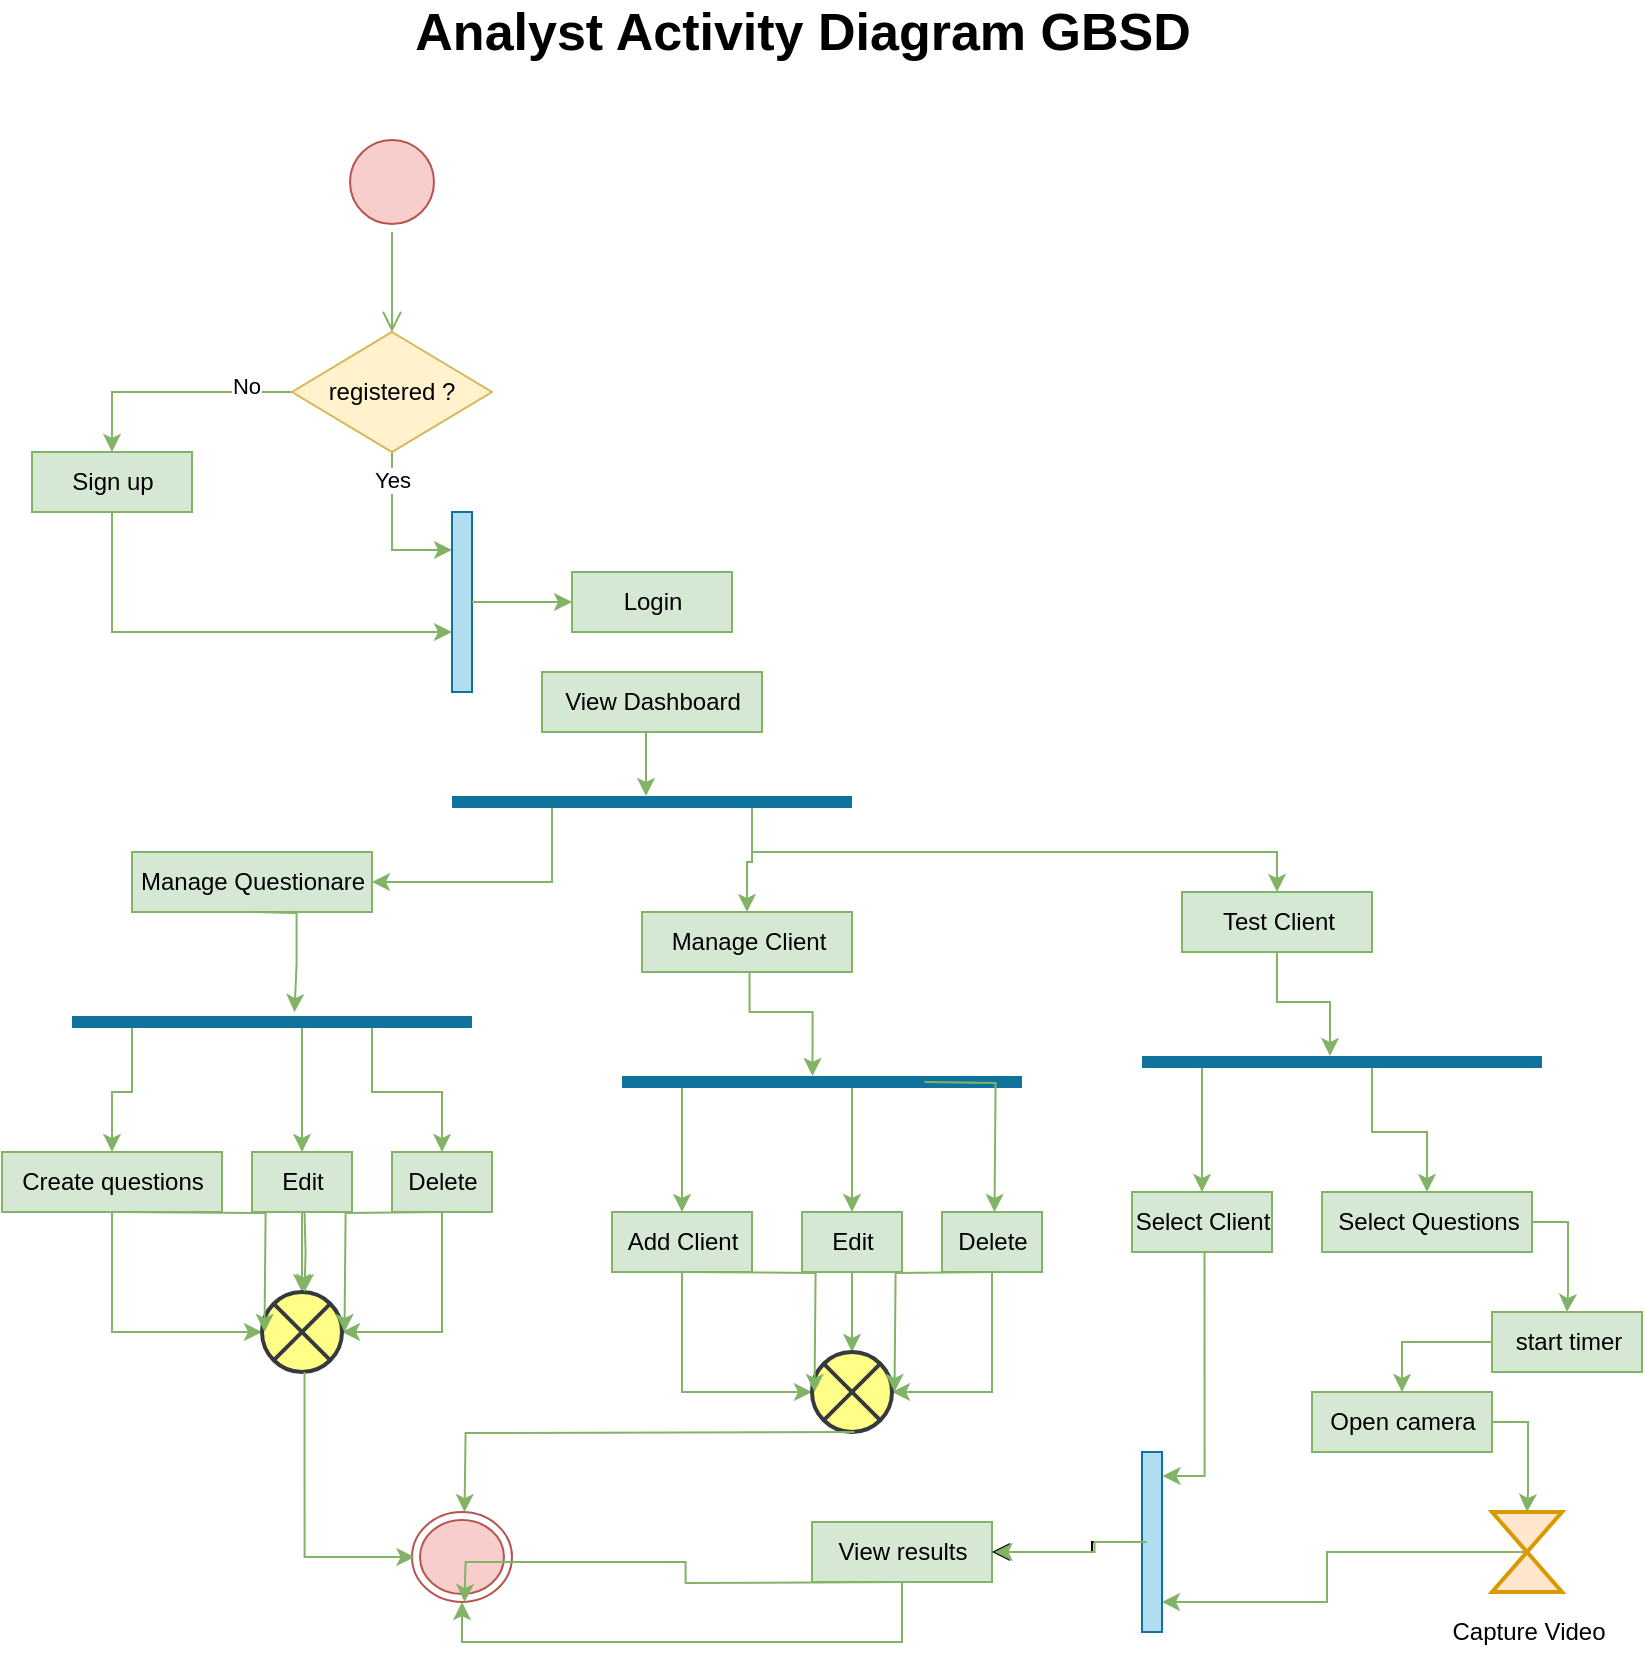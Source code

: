 <mxfile version="16.0.0" type="github">
  <diagram id="KFxLg2QQv44FPPkiTmiG" name="Page-1">
    <mxGraphModel dx="1102" dy="614" grid="1" gridSize="10" guides="1" tooltips="1" connect="1" arrows="1" fold="1" page="1" pageScale="1" pageWidth="850" pageHeight="1100" math="0" shadow="0">
      <root>
        <mxCell id="0" />
        <mxCell id="1" parent="0" />
        <mxCell id="ETj0uI6q2n11_R9Ab5VP-1" value="" style="ellipse;html=1;shape=startState;fillColor=#f8cecc;strokeColor=#b85450;" vertex="1" parent="1">
          <mxGeometry x="195" y="80" width="50" height="50" as="geometry" />
        </mxCell>
        <mxCell id="ETj0uI6q2n11_R9Ab5VP-2" value="" style="edgeStyle=orthogonalEdgeStyle;html=1;verticalAlign=bottom;endArrow=open;endSize=8;strokeColor=#82b366;rounded=0;fillColor=#d5e8d4;exitX=0.5;exitY=1;exitDx=0;exitDy=0;entryX=0.5;entryY=0;entryDx=0;entryDy=0;" edge="1" source="ETj0uI6q2n11_R9Ab5VP-1" parent="1" target="ETj0uI6q2n11_R9Ab5VP-3">
          <mxGeometry relative="1" as="geometry">
            <mxPoint x="220" y="160" as="targetPoint" />
            <Array as="points" />
          </mxGeometry>
        </mxCell>
        <mxCell id="ETj0uI6q2n11_R9Ab5VP-6" style="edgeStyle=orthogonalEdgeStyle;rounded=0;orthogonalLoop=1;jettySize=auto;html=1;exitX=0;exitY=0.5;exitDx=0;exitDy=0;entryX=0.5;entryY=0;entryDx=0;entryDy=0;fillColor=#d5e8d4;strokeColor=#82b366;" edge="1" parent="1" source="ETj0uI6q2n11_R9Ab5VP-3" target="ETj0uI6q2n11_R9Ab5VP-4">
          <mxGeometry relative="1" as="geometry" />
        </mxCell>
        <mxCell id="ETj0uI6q2n11_R9Ab5VP-9" value="No" style="edgeLabel;html=1;align=center;verticalAlign=middle;resizable=0;points=[];" vertex="1" connectable="0" parent="ETj0uI6q2n11_R9Ab5VP-6">
          <mxGeometry x="-0.617" y="-3" relative="1" as="geometry">
            <mxPoint as="offset" />
          </mxGeometry>
        </mxCell>
        <mxCell id="ETj0uI6q2n11_R9Ab5VP-7" style="edgeStyle=orthogonalEdgeStyle;rounded=0;orthogonalLoop=1;jettySize=auto;html=1;exitX=0.5;exitY=1;exitDx=0;exitDy=0;entryX=0;entryY=0.211;entryDx=0;entryDy=0;entryPerimeter=0;fillColor=#d5e8d4;strokeColor=#82b366;" edge="1" parent="1" source="ETj0uI6q2n11_R9Ab5VP-3" target="ETj0uI6q2n11_R9Ab5VP-8">
          <mxGeometry relative="1" as="geometry">
            <Array as="points">
              <mxPoint x="220" y="289" />
            </Array>
          </mxGeometry>
        </mxCell>
        <mxCell id="ETj0uI6q2n11_R9Ab5VP-10" value="Yes" style="edgeLabel;html=1;align=center;verticalAlign=middle;resizable=0;points=[];" vertex="1" connectable="0" parent="ETj0uI6q2n11_R9Ab5VP-7">
          <mxGeometry x="-0.64" relative="1" as="geometry">
            <mxPoint as="offset" />
          </mxGeometry>
        </mxCell>
        <mxCell id="ETj0uI6q2n11_R9Ab5VP-3" value="registered ?" style="rhombus;whiteSpace=wrap;html=1;fillColor=#fff2cc;strokeColor=#d6b656;" vertex="1" parent="1">
          <mxGeometry x="170" y="180" width="100" height="60" as="geometry" />
        </mxCell>
        <mxCell id="ETj0uI6q2n11_R9Ab5VP-11" style="edgeStyle=orthogonalEdgeStyle;rounded=0;orthogonalLoop=1;jettySize=auto;html=1;exitX=0.5;exitY=1;exitDx=0;exitDy=0;entryX=0;entryY=0.667;entryDx=0;entryDy=0;entryPerimeter=0;fillColor=#d5e8d4;strokeColor=#82b366;" edge="1" parent="1" source="ETj0uI6q2n11_R9Ab5VP-4" target="ETj0uI6q2n11_R9Ab5VP-8">
          <mxGeometry relative="1" as="geometry" />
        </mxCell>
        <mxCell id="ETj0uI6q2n11_R9Ab5VP-4" value="Sign up" style="html=1;dashed=0;whitespace=wrap;fillColor=#d5e8d4;strokeColor=#82b366;" vertex="1" parent="1">
          <mxGeometry x="40" y="240" width="80" height="30" as="geometry" />
        </mxCell>
        <mxCell id="ETj0uI6q2n11_R9Ab5VP-5" value="Login" style="html=1;dashed=0;whitespace=wrap;fillColor=#d5e8d4;strokeColor=#82b366;" vertex="1" parent="1">
          <mxGeometry x="310" y="300" width="80" height="30" as="geometry" />
        </mxCell>
        <mxCell id="ETj0uI6q2n11_R9Ab5VP-8" value="" style="html=1;points=[];perimeter=orthogonalPerimeter;fillColor=#b1ddf0;strokeColor=#10739e;" vertex="1" parent="1">
          <mxGeometry x="250" y="270" width="10" height="90" as="geometry" />
        </mxCell>
        <mxCell id="ETj0uI6q2n11_R9Ab5VP-12" style="edgeStyle=orthogonalEdgeStyle;rounded=0;orthogonalLoop=1;jettySize=auto;html=1;exitX=1;exitY=0.5;exitDx=0;exitDy=0;entryX=0;entryY=0.5;entryDx=0;entryDy=0;exitPerimeter=0;fillColor=#d5e8d4;strokeColor=#82b366;" edge="1" parent="1" source="ETj0uI6q2n11_R9Ab5VP-8" target="ETj0uI6q2n11_R9Ab5VP-5">
          <mxGeometry relative="1" as="geometry">
            <mxPoint x="230" y="250" as="sourcePoint" />
            <mxPoint x="260" y="298.99" as="targetPoint" />
            <Array as="points">
              <mxPoint x="290" y="315" />
              <mxPoint x="290" y="315" />
            </Array>
          </mxGeometry>
        </mxCell>
        <mxCell id="ETj0uI6q2n11_R9Ab5VP-33" style="edgeStyle=orthogonalEdgeStyle;rounded=0;orthogonalLoop=1;jettySize=auto;html=1;exitX=0.5;exitY=1;exitDx=0;exitDy=0;entryX=0.485;entryY=0.2;entryDx=0;entryDy=0;entryPerimeter=0;fillColor=#d5e8d4;strokeColor=#82b366;" edge="1" parent="1" source="ETj0uI6q2n11_R9Ab5VP-14" target="ETj0uI6q2n11_R9Ab5VP-32">
          <mxGeometry relative="1" as="geometry" />
        </mxCell>
        <mxCell id="ETj0uI6q2n11_R9Ab5VP-14" value="View Dashboard" style="html=1;dashed=0;whitespace=wrap;fillColor=#d5e8d4;strokeColor=#82b366;" vertex="1" parent="1">
          <mxGeometry x="295" y="350" width="110" height="30" as="geometry" />
        </mxCell>
        <mxCell id="ETj0uI6q2n11_R9Ab5VP-16" value="Manage Questionare" style="html=1;dashed=0;whitespace=wrap;fillColor=#d5e8d4;strokeColor=#82b366;" vertex="1" parent="1">
          <mxGeometry x="90" y="440" width="120" height="30" as="geometry" />
        </mxCell>
        <mxCell id="ETj0uI6q2n11_R9Ab5VP-17" value="" style="ellipse;html=1;shape=endState;fillColor=#f8cecc;strokeColor=#b85450;" vertex="1" parent="1">
          <mxGeometry x="230" y="770" width="50" height="45" as="geometry" />
        </mxCell>
        <mxCell id="ETj0uI6q2n11_R9Ab5VP-22" style="edgeStyle=orthogonalEdgeStyle;rounded=0;orthogonalLoop=1;jettySize=auto;html=1;exitX=0.25;exitY=0.5;exitDx=0;exitDy=0;exitPerimeter=0;fillColor=#d5e8d4;strokeColor=#82b366;" edge="1" parent="1" source="ETj0uI6q2n11_R9Ab5VP-19">
          <mxGeometry relative="1" as="geometry">
            <mxPoint x="80" y="590" as="targetPoint" />
            <Array as="points">
              <mxPoint x="90" y="525" />
              <mxPoint x="90" y="560" />
              <mxPoint x="80" y="560" />
            </Array>
          </mxGeometry>
        </mxCell>
        <mxCell id="ETj0uI6q2n11_R9Ab5VP-26" style="edgeStyle=orthogonalEdgeStyle;rounded=0;orthogonalLoop=1;jettySize=auto;html=1;exitX=0.75;exitY=0.5;exitDx=0;exitDy=0;exitPerimeter=0;entryX=0.5;entryY=0;entryDx=0;entryDy=0;fillColor=#d5e8d4;strokeColor=#82b366;" edge="1" parent="1" source="ETj0uI6q2n11_R9Ab5VP-19" target="ETj0uI6q2n11_R9Ab5VP-25">
          <mxGeometry relative="1" as="geometry" />
        </mxCell>
        <mxCell id="ETj0uI6q2n11_R9Ab5VP-27" style="edgeStyle=orthogonalEdgeStyle;rounded=0;orthogonalLoop=1;jettySize=auto;html=1;exitX=0.25;exitY=0.5;exitDx=0;exitDy=0;exitPerimeter=0;entryX=0.5;entryY=0;entryDx=0;entryDy=0;fillColor=#d5e8d4;strokeColor=#82b366;" edge="1" parent="1" source="ETj0uI6q2n11_R9Ab5VP-19" target="ETj0uI6q2n11_R9Ab5VP-24">
          <mxGeometry relative="1" as="geometry">
            <Array as="points">
              <mxPoint x="175" y="525" />
            </Array>
          </mxGeometry>
        </mxCell>
        <mxCell id="ETj0uI6q2n11_R9Ab5VP-19" value="" style="shape=line;html=1;strokeWidth=6;strokeColor=#10739e;fillColor=#b1ddf0;" vertex="1" parent="1">
          <mxGeometry x="60" y="520" width="200" height="10" as="geometry" />
        </mxCell>
        <mxCell id="ETj0uI6q2n11_R9Ab5VP-29" style="edgeStyle=orthogonalEdgeStyle;rounded=0;orthogonalLoop=1;jettySize=auto;html=1;exitX=0.5;exitY=1;exitDx=0;exitDy=0;entryX=0;entryY=0.5;entryDx=0;entryDy=0;entryPerimeter=0;fillColor=#d5e8d4;strokeColor=#82b366;" edge="1" parent="1" source="ETj0uI6q2n11_R9Ab5VP-23" target="ETj0uI6q2n11_R9Ab5VP-28">
          <mxGeometry relative="1" as="geometry" />
        </mxCell>
        <mxCell id="ETj0uI6q2n11_R9Ab5VP-23" value="Create questions" style="html=1;dashed=0;whitespace=wrap;fillColor=#d5e8d4;strokeColor=#82b366;" vertex="1" parent="1">
          <mxGeometry x="25" y="590" width="110" height="30" as="geometry" />
        </mxCell>
        <mxCell id="ETj0uI6q2n11_R9Ab5VP-31" style="edgeStyle=orthogonalEdgeStyle;rounded=0;orthogonalLoop=1;jettySize=auto;html=1;exitX=0.5;exitY=1;exitDx=0;exitDy=0;entryX=0.5;entryY=0;entryDx=0;entryDy=0;entryPerimeter=0;fillColor=#d5e8d4;strokeColor=#82b366;" edge="1" parent="1" source="ETj0uI6q2n11_R9Ab5VP-24" target="ETj0uI6q2n11_R9Ab5VP-28">
          <mxGeometry relative="1" as="geometry" />
        </mxCell>
        <mxCell id="ETj0uI6q2n11_R9Ab5VP-24" value="Edit" style="html=1;dashed=0;whitespace=wrap;fillColor=#d5e8d4;strokeColor=#82b366;" vertex="1" parent="1">
          <mxGeometry x="150" y="590" width="50" height="30" as="geometry" />
        </mxCell>
        <mxCell id="ETj0uI6q2n11_R9Ab5VP-30" style="edgeStyle=orthogonalEdgeStyle;rounded=0;orthogonalLoop=1;jettySize=auto;html=1;exitX=0.5;exitY=1;exitDx=0;exitDy=0;entryX=1;entryY=0.5;entryDx=0;entryDy=0;entryPerimeter=0;fillColor=#d5e8d4;strokeColor=#82b366;" edge="1" parent="1" source="ETj0uI6q2n11_R9Ab5VP-25" target="ETj0uI6q2n11_R9Ab5VP-28">
          <mxGeometry relative="1" as="geometry" />
        </mxCell>
        <mxCell id="ETj0uI6q2n11_R9Ab5VP-25" value="Delete" style="html=1;dashed=0;whitespace=wrap;fillColor=#d5e8d4;strokeColor=#82b366;" vertex="1" parent="1">
          <mxGeometry x="220" y="590" width="50" height="30" as="geometry" />
        </mxCell>
        <mxCell id="ETj0uI6q2n11_R9Ab5VP-28" value="" style="html=1;shape=mxgraph.sysml.flowFinal;strokeWidth=2;verticalLabelPosition=bottom;verticalAlignment=top;fillColor=#ffff88;strokeColor=#36393d;" vertex="1" parent="1">
          <mxGeometry x="155" y="660" width="40" height="40" as="geometry" />
        </mxCell>
        <mxCell id="ETj0uI6q2n11_R9Ab5VP-34" style="edgeStyle=orthogonalEdgeStyle;rounded=0;orthogonalLoop=1;jettySize=auto;html=1;exitX=0.25;exitY=0.5;exitDx=0;exitDy=0;exitPerimeter=0;entryX=1;entryY=0.5;entryDx=0;entryDy=0;fillColor=#d5e8d4;strokeColor=#82b366;" edge="1" parent="1" source="ETj0uI6q2n11_R9Ab5VP-32" target="ETj0uI6q2n11_R9Ab5VP-16">
          <mxGeometry relative="1" as="geometry">
            <Array as="points">
              <mxPoint x="300" y="455" />
            </Array>
          </mxGeometry>
        </mxCell>
        <mxCell id="ETj0uI6q2n11_R9Ab5VP-35" style="edgeStyle=orthogonalEdgeStyle;rounded=0;orthogonalLoop=1;jettySize=auto;html=1;exitX=0.75;exitY=0.5;exitDx=0;exitDy=0;exitPerimeter=0;entryX=0.5;entryY=0;entryDx=0;entryDy=0;fillColor=#d5e8d4;strokeColor=#82b366;" edge="1" parent="1" source="ETj0uI6q2n11_R9Ab5VP-32" target="ETj0uI6q2n11_R9Ab5VP-36">
          <mxGeometry relative="1" as="geometry">
            <mxPoint x="420" y="470" as="targetPoint" />
          </mxGeometry>
        </mxCell>
        <mxCell id="ETj0uI6q2n11_R9Ab5VP-62" style="edgeStyle=orthogonalEdgeStyle;rounded=0;orthogonalLoop=1;jettySize=auto;html=1;exitX=0.75;exitY=0.5;exitDx=0;exitDy=0;exitPerimeter=0;entryX=0.5;entryY=0;entryDx=0;entryDy=0;fillColor=#d5e8d4;strokeColor=#82b366;" edge="1" parent="1" source="ETj0uI6q2n11_R9Ab5VP-32" target="ETj0uI6q2n11_R9Ab5VP-50">
          <mxGeometry relative="1" as="geometry">
            <Array as="points">
              <mxPoint x="400" y="440" />
              <mxPoint x="663" y="440" />
            </Array>
          </mxGeometry>
        </mxCell>
        <mxCell id="ETj0uI6q2n11_R9Ab5VP-32" value="" style="shape=line;html=1;strokeWidth=6;strokeColor=#10739e;fillColor=#b1ddf0;" vertex="1" parent="1">
          <mxGeometry x="250" y="410" width="200" height="10" as="geometry" />
        </mxCell>
        <mxCell id="ETj0uI6q2n11_R9Ab5VP-36" value="Manage Client" style="html=1;dashed=0;whitespace=wrap;fillColor=#d5e8d4;strokeColor=#82b366;" vertex="1" parent="1">
          <mxGeometry x="345" y="470" width="105" height="30" as="geometry" />
        </mxCell>
        <mxCell id="ETj0uI6q2n11_R9Ab5VP-37" style="edgeStyle=orthogonalEdgeStyle;rounded=0;orthogonalLoop=1;jettySize=auto;html=1;exitX=0.25;exitY=0.5;exitDx=0;exitDy=0;exitPerimeter=0;entryX=0.5;entryY=0;entryDx=0;entryDy=0;fillColor=#d5e8d4;strokeColor=#82b366;" edge="1" source="ETj0uI6q2n11_R9Ab5VP-40" parent="1" target="ETj0uI6q2n11_R9Ab5VP-42">
          <mxGeometry relative="1" as="geometry">
            <mxPoint x="355" y="620" as="targetPoint" />
            <Array as="points">
              <mxPoint x="365" y="555" />
            </Array>
          </mxGeometry>
        </mxCell>
        <mxCell id="ETj0uI6q2n11_R9Ab5VP-39" style="edgeStyle=orthogonalEdgeStyle;rounded=0;orthogonalLoop=1;jettySize=auto;html=1;exitX=0.25;exitY=0.5;exitDx=0;exitDy=0;exitPerimeter=0;entryX=0.5;entryY=0;entryDx=0;entryDy=0;fillColor=#d5e8d4;strokeColor=#82b366;" edge="1" source="ETj0uI6q2n11_R9Ab5VP-40" target="ETj0uI6q2n11_R9Ab5VP-44" parent="1">
          <mxGeometry relative="1" as="geometry">
            <Array as="points">
              <mxPoint x="450" y="555" />
            </Array>
          </mxGeometry>
        </mxCell>
        <mxCell id="ETj0uI6q2n11_R9Ab5VP-40" value="" style="shape=line;html=1;strokeWidth=6;strokeColor=#10739e;fillColor=#b1ddf0;" vertex="1" parent="1">
          <mxGeometry x="335" y="550" width="200" height="10" as="geometry" />
        </mxCell>
        <mxCell id="ETj0uI6q2n11_R9Ab5VP-41" style="edgeStyle=orthogonalEdgeStyle;rounded=0;orthogonalLoop=1;jettySize=auto;html=1;exitX=0.5;exitY=1;exitDx=0;exitDy=0;entryX=0;entryY=0.5;entryDx=0;entryDy=0;entryPerimeter=0;fillColor=#d5e8d4;strokeColor=#82b366;" edge="1" source="ETj0uI6q2n11_R9Ab5VP-42" target="ETj0uI6q2n11_R9Ab5VP-47" parent="1">
          <mxGeometry relative="1" as="geometry" />
        </mxCell>
        <mxCell id="ETj0uI6q2n11_R9Ab5VP-42" value="Add Client" style="html=1;dashed=0;whitespace=wrap;fillColor=#d5e8d4;strokeColor=#82b366;" vertex="1" parent="1">
          <mxGeometry x="330" y="620" width="70" height="30" as="geometry" />
        </mxCell>
        <mxCell id="ETj0uI6q2n11_R9Ab5VP-43" style="edgeStyle=orthogonalEdgeStyle;rounded=0;orthogonalLoop=1;jettySize=auto;html=1;exitX=0.5;exitY=1;exitDx=0;exitDy=0;entryX=0.5;entryY=0;entryDx=0;entryDy=0;entryPerimeter=0;fillColor=#d5e8d4;strokeColor=#82b366;" edge="1" source="ETj0uI6q2n11_R9Ab5VP-44" target="ETj0uI6q2n11_R9Ab5VP-47" parent="1">
          <mxGeometry relative="1" as="geometry" />
        </mxCell>
        <mxCell id="ETj0uI6q2n11_R9Ab5VP-44" value="Edit" style="html=1;dashed=0;whitespace=wrap;fillColor=#d5e8d4;strokeColor=#82b366;" vertex="1" parent="1">
          <mxGeometry x="425" y="620" width="50" height="30" as="geometry" />
        </mxCell>
        <mxCell id="ETj0uI6q2n11_R9Ab5VP-45" style="edgeStyle=orthogonalEdgeStyle;rounded=0;orthogonalLoop=1;jettySize=auto;html=1;exitX=0.5;exitY=1;exitDx=0;exitDy=0;entryX=1;entryY=0.5;entryDx=0;entryDy=0;entryPerimeter=0;fillColor=#d5e8d4;strokeColor=#82b366;" edge="1" source="ETj0uI6q2n11_R9Ab5VP-46" target="ETj0uI6q2n11_R9Ab5VP-47" parent="1">
          <mxGeometry relative="1" as="geometry" />
        </mxCell>
        <mxCell id="ETj0uI6q2n11_R9Ab5VP-46" value="Delete" style="html=1;dashed=0;whitespace=wrap;fillColor=#d5e8d4;strokeColor=#82b366;" vertex="1" parent="1">
          <mxGeometry x="495" y="620" width="50" height="30" as="geometry" />
        </mxCell>
        <mxCell id="ETj0uI6q2n11_R9Ab5VP-47" value="" style="html=1;shape=mxgraph.sysml.flowFinal;strokeWidth=2;verticalLabelPosition=bottom;verticalAlignment=top;fillColor=#ffff88;strokeColor=#36393d;" vertex="1" parent="1">
          <mxGeometry x="430" y="690" width="40" height="40" as="geometry" />
        </mxCell>
        <mxCell id="ETj0uI6q2n11_R9Ab5VP-49" style="edgeStyle=orthogonalEdgeStyle;rounded=0;orthogonalLoop=1;jettySize=auto;html=1;exitX=0.5;exitY=1;exitDx=0;exitDy=0;entryX=0.47;entryY=0.2;entryDx=0;entryDy=0;entryPerimeter=0;fillColor=#d5e8d4;strokeColor=#82b366;" edge="1" source="ETj0uI6q2n11_R9Ab5VP-50" target="ETj0uI6q2n11_R9Ab5VP-54" parent="1">
          <mxGeometry relative="1" as="geometry" />
        </mxCell>
        <mxCell id="ETj0uI6q2n11_R9Ab5VP-50" value="Test Client" style="html=1;dashed=0;whitespace=wrap;fillColor=#d5e8d4;strokeColor=#82b366;" vertex="1" parent="1">
          <mxGeometry x="615" y="460" width="95" height="30" as="geometry" />
        </mxCell>
        <mxCell id="ETj0uI6q2n11_R9Ab5VP-51" style="edgeStyle=orthogonalEdgeStyle;rounded=0;orthogonalLoop=1;jettySize=auto;html=1;exitX=0.25;exitY=0.5;exitDx=0;exitDy=0;exitPerimeter=0;entryX=0.5;entryY=0;entryDx=0;entryDy=0;fillColor=#d5e8d4;strokeColor=#82b366;" edge="1" source="ETj0uI6q2n11_R9Ab5VP-54" target="ETj0uI6q2n11_R9Ab5VP-56" parent="1">
          <mxGeometry relative="1" as="geometry">
            <mxPoint x="615" y="610" as="targetPoint" />
            <Array as="points">
              <mxPoint x="625" y="545" />
            </Array>
          </mxGeometry>
        </mxCell>
        <mxCell id="ETj0uI6q2n11_R9Ab5VP-53" style="edgeStyle=orthogonalEdgeStyle;rounded=0;orthogonalLoop=1;jettySize=auto;html=1;exitX=0.25;exitY=0.5;exitDx=0;exitDy=0;exitPerimeter=0;entryX=0.5;entryY=0;entryDx=0;entryDy=0;fillColor=#d5e8d4;strokeColor=#82b366;" edge="1" source="ETj0uI6q2n11_R9Ab5VP-54" target="ETj0uI6q2n11_R9Ab5VP-58" parent="1">
          <mxGeometry relative="1" as="geometry">
            <Array as="points">
              <mxPoint x="710" y="545" />
              <mxPoint x="710" y="580" />
              <mxPoint x="738" y="580" />
            </Array>
          </mxGeometry>
        </mxCell>
        <mxCell id="ETj0uI6q2n11_R9Ab5VP-54" value="" style="shape=line;html=1;strokeWidth=6;strokeColor=#10739e;fillColor=#b1ddf0;" vertex="1" parent="1">
          <mxGeometry x="595" y="540" width="200" height="10" as="geometry" />
        </mxCell>
        <mxCell id="ETj0uI6q2n11_R9Ab5VP-56" value="Select Client" style="html=1;dashed=0;whitespace=wrap;fillColor=#d5e8d4;strokeColor=#82b366;" vertex="1" parent="1">
          <mxGeometry x="590" y="610" width="70" height="30" as="geometry" />
        </mxCell>
        <mxCell id="ETj0uI6q2n11_R9Ab5VP-67" style="edgeStyle=orthogonalEdgeStyle;rounded=0;orthogonalLoop=1;jettySize=auto;html=1;exitX=1;exitY=0.5;exitDx=0;exitDy=0;entryX=0.5;entryY=0;entryDx=0;entryDy=0;fillColor=#d5e8d4;strokeColor=#82b366;" edge="1" parent="1" source="ETj0uI6q2n11_R9Ab5VP-58" target="ETj0uI6q2n11_R9Ab5VP-65">
          <mxGeometry relative="1" as="geometry">
            <Array as="points">
              <mxPoint x="808" y="625" />
              <mxPoint x="808" y="660" />
            </Array>
          </mxGeometry>
        </mxCell>
        <mxCell id="ETj0uI6q2n11_R9Ab5VP-58" value="Select Questions" style="html=1;dashed=0;whitespace=wrap;fillColor=#d5e8d4;strokeColor=#82b366;" vertex="1" parent="1">
          <mxGeometry x="685" y="610" width="105" height="30" as="geometry" />
        </mxCell>
        <mxCell id="ETj0uI6q2n11_R9Ab5VP-69" style="edgeStyle=orthogonalEdgeStyle;rounded=0;orthogonalLoop=1;jettySize=auto;html=1;exitX=0;exitY=0.5;exitDx=0;exitDy=0;entryX=0.5;entryY=0;entryDx=0;entryDy=0;fillColor=#d5e8d4;strokeColor=#82b366;" edge="1" parent="1" source="ETj0uI6q2n11_R9Ab5VP-65" target="ETj0uI6q2n11_R9Ab5VP-68">
          <mxGeometry relative="1" as="geometry" />
        </mxCell>
        <mxCell id="ETj0uI6q2n11_R9Ab5VP-65" value="start timer" style="html=1;dashed=0;whitespace=wrap;fillColor=#d5e8d4;strokeColor=#82b366;" vertex="1" parent="1">
          <mxGeometry x="770" y="670" width="75" height="30" as="geometry" />
        </mxCell>
        <mxCell id="ETj0uI6q2n11_R9Ab5VP-72" style="edgeStyle=orthogonalEdgeStyle;rounded=0;orthogonalLoop=1;jettySize=auto;html=1;exitX=0.5;exitY=0.5;exitDx=0;exitDy=0;exitPerimeter=0;entryX=1;entryY=0.833;entryDx=0;entryDy=0;entryPerimeter=0;fillColor=#d5e8d4;strokeColor=#82b366;" edge="1" parent="1" source="ETj0uI6q2n11_R9Ab5VP-66" target="ETj0uI6q2n11_R9Ab5VP-71">
          <mxGeometry relative="1" as="geometry" />
        </mxCell>
        <mxCell id="ETj0uI6q2n11_R9Ab5VP-66" value="Capture Video" style="html=1;shape=mxgraph.sysml.timeEvent;strokeWidth=2;verticalLabelPosition=bottom;verticalAlignment=top;fillColor=#ffe6cc;strokeColor=#d79b00;" vertex="1" parent="1">
          <mxGeometry x="770" y="770" width="35" height="40" as="geometry" />
        </mxCell>
        <mxCell id="ETj0uI6q2n11_R9Ab5VP-70" style="edgeStyle=orthogonalEdgeStyle;rounded=0;orthogonalLoop=1;jettySize=auto;html=1;exitX=1;exitY=0.5;exitDx=0;exitDy=0;entryX=0.5;entryY=0;entryDx=0;entryDy=0;entryPerimeter=0;fillColor=#d5e8d4;strokeColor=#82b366;" edge="1" parent="1" source="ETj0uI6q2n11_R9Ab5VP-68" target="ETj0uI6q2n11_R9Ab5VP-66">
          <mxGeometry relative="1" as="geometry">
            <Array as="points">
              <mxPoint x="788" y="725" />
              <mxPoint x="788" y="760" />
            </Array>
          </mxGeometry>
        </mxCell>
        <mxCell id="ETj0uI6q2n11_R9Ab5VP-68" value="Open camera" style="html=1;dashed=0;whitespace=wrap;fillColor=#d5e8d4;strokeColor=#82b366;" vertex="1" parent="1">
          <mxGeometry x="680" y="710" width="90" height="30" as="geometry" />
        </mxCell>
        <mxCell id="ETj0uI6q2n11_R9Ab5VP-71" value="" style="html=1;points=[];perimeter=orthogonalPerimeter;fillColor=#b1ddf0;strokeColor=#10739e;" vertex="1" parent="1">
          <mxGeometry x="595" y="740" width="10" height="90" as="geometry" />
        </mxCell>
        <mxCell id="ETj0uI6q2n11_R9Ab5VP-77" style="edgeStyle=orthogonalEdgeStyle;rounded=0;orthogonalLoop=1;jettySize=auto;html=1;exitX=0.5;exitY=1;exitDx=0;exitDy=0;entryX=0.5;entryY=1;entryDx=0;entryDy=0;fillColor=#d5e8d4;strokeColor=#82b366;" edge="1" parent="1" source="ETj0uI6q2n11_R9Ab5VP-73" target="ETj0uI6q2n11_R9Ab5VP-17">
          <mxGeometry relative="1" as="geometry" />
        </mxCell>
        <mxCell id="ETj0uI6q2n11_R9Ab5VP-73" value="View results" style="html=1;dashed=0;whitespace=wrap;fillColor=#d5e8d4;strokeColor=#82b366;" vertex="1" parent="1">
          <mxGeometry x="430" y="775" width="90" height="30" as="geometry" />
        </mxCell>
        <mxCell id="ETj0uI6q2n11_R9Ab5VP-74" style="edgeStyle=orthogonalEdgeStyle;rounded=0;orthogonalLoop=1;jettySize=auto;html=1;exitX=0.1;exitY=0.5;exitDx=0;exitDy=0;entryX=1;entryY=0.5;entryDx=0;entryDy=0;exitPerimeter=0;" edge="1" parent="1" source="ETj0uI6q2n11_R9Ab5VP-71" target="ETj0uI6q2n11_R9Ab5VP-73">
          <mxGeometry relative="1" as="geometry">
            <mxPoint x="635" y="650" as="sourcePoint" />
            <mxPoint x="614" y="761.97" as="targetPoint" />
            <Array as="points">
              <mxPoint x="570" y="785" />
              <mxPoint x="570" y="790" />
            </Array>
          </mxGeometry>
        </mxCell>
        <mxCell id="ETj0uI6q2n11_R9Ab5VP-78" value="&lt;font style=&quot;font-size: 26px&quot;&gt;&lt;b&gt;Analyst Activity Diagram GBSD&lt;/b&gt;&lt;/font&gt;" style="text;html=1;align=center;verticalAlign=middle;resizable=0;points=[];autosize=1;strokeColor=none;fillColor=none;" vertex="1" parent="1">
          <mxGeometry x="225" y="20" width="400" height="20" as="geometry" />
        </mxCell>
        <mxCell id="ETj0uI6q2n11_R9Ab5VP-80" style="edgeStyle=orthogonalEdgeStyle;rounded=0;orthogonalLoop=1;jettySize=auto;html=1;exitX=0.5;exitY=1;exitDx=0;exitDy=0;entryX=0.55;entryY=0;entryDx=0;entryDy=0;entryPerimeter=0;fillColor=#d5e8d4;strokeColor=#82b366;" edge="1" parent="1">
          <mxGeometry relative="1" as="geometry">
            <mxPoint x="151.25" y="470" as="sourcePoint" />
            <mxPoint x="171.25" y="520" as="targetPoint" />
          </mxGeometry>
        </mxCell>
        <mxCell id="ETj0uI6q2n11_R9Ab5VP-88" style="edgeStyle=orthogonalEdgeStyle;rounded=0;orthogonalLoop=1;jettySize=auto;html=1;exitX=0.5;exitY=1;exitDx=0;exitDy=0;entryX=1;entryY=0.5;entryDx=0;entryDy=0;entryPerimeter=0;fillColor=#d5e8d4;strokeColor=#82b366;" edge="1" parent="1">
          <mxGeometry relative="1" as="geometry">
            <mxPoint x="521.25" y="650" as="sourcePoint" />
            <mxPoint x="471.25" y="710" as="targetPoint" />
          </mxGeometry>
        </mxCell>
        <mxCell id="ETj0uI6q2n11_R9Ab5VP-89" style="edgeStyle=orthogonalEdgeStyle;rounded=0;orthogonalLoop=1;jettySize=auto;html=1;exitX=0.75;exitY=0.5;exitDx=0;exitDy=0;exitPerimeter=0;entryX=0.5;entryY=0;entryDx=0;entryDy=0;fillColor=#d5e8d4;strokeColor=#82b366;" edge="1" parent="1">
          <mxGeometry relative="1" as="geometry">
            <mxPoint x="486.25" y="555" as="sourcePoint" />
            <mxPoint x="521.25" y="620" as="targetPoint" />
          </mxGeometry>
        </mxCell>
        <mxCell id="ETj0uI6q2n11_R9Ab5VP-91" style="edgeStyle=orthogonalEdgeStyle;rounded=0;orthogonalLoop=1;jettySize=auto;html=1;exitX=0.5;exitY=1;exitDx=0;exitDy=0;entryX=0.47;entryY=0.2;entryDx=0;entryDy=0;entryPerimeter=0;fillColor=#d5e8d4;strokeColor=#82b366;" edge="1" parent="1">
          <mxGeometry relative="1" as="geometry">
            <mxPoint x="398.75" y="500" as="sourcePoint" />
            <mxPoint x="430.25" y="552" as="targetPoint" />
            <Array as="points">
              <mxPoint x="399" y="520" />
              <mxPoint x="430" y="520" />
            </Array>
          </mxGeometry>
        </mxCell>
        <mxCell id="ETj0uI6q2n11_R9Ab5VP-96" style="edgeStyle=orthogonalEdgeStyle;rounded=0;orthogonalLoop=1;jettySize=auto;html=1;exitX=0.5;exitY=1;exitDx=0;exitDy=0;entryX=0;entryY=0.5;entryDx=0;entryDy=0;entryPerimeter=0;fillColor=#d5e8d4;strokeColor=#82b366;" edge="1" parent="1">
          <mxGeometry relative="1" as="geometry">
            <mxPoint x="366.25" y="650" as="sourcePoint" />
            <mxPoint x="431.25" y="710" as="targetPoint" />
          </mxGeometry>
        </mxCell>
        <mxCell id="ETj0uI6q2n11_R9Ab5VP-97" style="edgeStyle=orthogonalEdgeStyle;rounded=0;orthogonalLoop=1;jettySize=auto;html=1;exitX=0.5;exitY=1;exitDx=0;exitDy=0;entryX=1;entryY=0.5;entryDx=0;entryDy=0;entryPerimeter=0;fillColor=#d5e8d4;strokeColor=#82b366;" edge="1" parent="1">
          <mxGeometry relative="1" as="geometry">
            <mxPoint x="246.25" y="620" as="sourcePoint" />
            <mxPoint x="196.25" y="680" as="targetPoint" />
          </mxGeometry>
        </mxCell>
        <mxCell id="ETj0uI6q2n11_R9Ab5VP-98" style="edgeStyle=orthogonalEdgeStyle;rounded=0;orthogonalLoop=1;jettySize=auto;html=1;exitX=0.5;exitY=1;exitDx=0;exitDy=0;entryX=0.5;entryY=0;entryDx=0;entryDy=0;entryPerimeter=0;fillColor=#d5e8d4;strokeColor=#82b366;" edge="1" parent="1">
          <mxGeometry relative="1" as="geometry">
            <mxPoint x="176.25" y="620" as="sourcePoint" />
            <mxPoint x="176.25" y="660" as="targetPoint" />
          </mxGeometry>
        </mxCell>
        <mxCell id="ETj0uI6q2n11_R9Ab5VP-99" style="edgeStyle=orthogonalEdgeStyle;rounded=0;orthogonalLoop=1;jettySize=auto;html=1;exitX=0.5;exitY=1;exitDx=0;exitDy=0;entryX=0;entryY=0.5;entryDx=0;entryDy=0;entryPerimeter=0;fillColor=#d5e8d4;strokeColor=#82b366;" edge="1" parent="1">
          <mxGeometry relative="1" as="geometry">
            <mxPoint x="81.25" y="620" as="sourcePoint" />
            <mxPoint x="156.25" y="680" as="targetPoint" />
          </mxGeometry>
        </mxCell>
        <mxCell id="ETj0uI6q2n11_R9Ab5VP-100" style="edgeStyle=orthogonalEdgeStyle;rounded=0;orthogonalLoop=1;jettySize=auto;html=1;exitX=0.5;exitY=1;exitDx=0;exitDy=0;exitPerimeter=0;entryX=0;entryY=0.5;entryDx=0;entryDy=0;fillColor=#d5e8d4;strokeColor=#82b366;" edge="1" parent="1">
          <mxGeometry relative="1" as="geometry">
            <mxPoint x="176.25" y="700" as="sourcePoint" />
            <mxPoint x="231.25" y="792.5" as="targetPoint" />
            <Array as="points">
              <mxPoint x="176" y="793" />
            </Array>
          </mxGeometry>
        </mxCell>
        <mxCell id="ETj0uI6q2n11_R9Ab5VP-101" style="edgeStyle=orthogonalEdgeStyle;rounded=0;orthogonalLoop=1;jettySize=auto;html=1;exitX=0.5;exitY=1;exitDx=0;exitDy=0;exitPerimeter=0;entryX=0.5;entryY=0;entryDx=0;entryDy=0;fillColor=#d5e8d4;strokeColor=#82b366;" edge="1" parent="1">
          <mxGeometry relative="1" as="geometry">
            <mxPoint x="451.25" y="730" as="sourcePoint" />
            <mxPoint x="256.25" y="770" as="targetPoint" />
          </mxGeometry>
        </mxCell>
        <mxCell id="ETj0uI6q2n11_R9Ab5VP-102" style="edgeStyle=orthogonalEdgeStyle;rounded=0;orthogonalLoop=1;jettySize=auto;html=1;exitX=0.5;exitY=1;exitDx=0;exitDy=0;entryX=0.5;entryY=1;entryDx=0;entryDy=0;fillColor=#d5e8d4;strokeColor=#82b366;" edge="1" parent="1">
          <mxGeometry relative="1" as="geometry">
            <mxPoint x="476.25" y="805" as="sourcePoint" />
            <mxPoint x="256.25" y="815" as="targetPoint" />
          </mxGeometry>
        </mxCell>
        <mxCell id="ETj0uI6q2n11_R9Ab5VP-103" style="edgeStyle=orthogonalEdgeStyle;rounded=0;orthogonalLoop=1;jettySize=auto;html=1;exitX=0.1;exitY=0.5;exitDx=0;exitDy=0;entryX=1;entryY=0.5;entryDx=0;entryDy=0;exitPerimeter=0;fillColor=#d5e8d4;strokeColor=#82b366;" edge="1" parent="1">
          <mxGeometry relative="1" as="geometry">
            <mxPoint x="597.25" y="785" as="sourcePoint" />
            <mxPoint x="521.25" y="790" as="targetPoint" />
            <Array as="points">
              <mxPoint x="571.25" y="785" />
              <mxPoint x="571.25" y="790" />
            </Array>
          </mxGeometry>
        </mxCell>
        <mxCell id="ETj0uI6q2n11_R9Ab5VP-104" style="edgeStyle=orthogonalEdgeStyle;rounded=0;orthogonalLoop=1;jettySize=auto;html=1;exitX=0.5;exitY=1;exitDx=0;exitDy=0;entryX=0.9;entryY=0.133;entryDx=0;entryDy=0;entryPerimeter=0;fillColor=#d5e8d4;strokeColor=#82b366;" edge="1" parent="1">
          <mxGeometry relative="1" as="geometry">
            <mxPoint x="626.25" y="640" as="sourcePoint" />
            <mxPoint x="605.25" y="751.97" as="targetPoint" />
            <Array as="points">
              <mxPoint x="626.25" y="752" />
            </Array>
          </mxGeometry>
        </mxCell>
      </root>
    </mxGraphModel>
  </diagram>
</mxfile>

